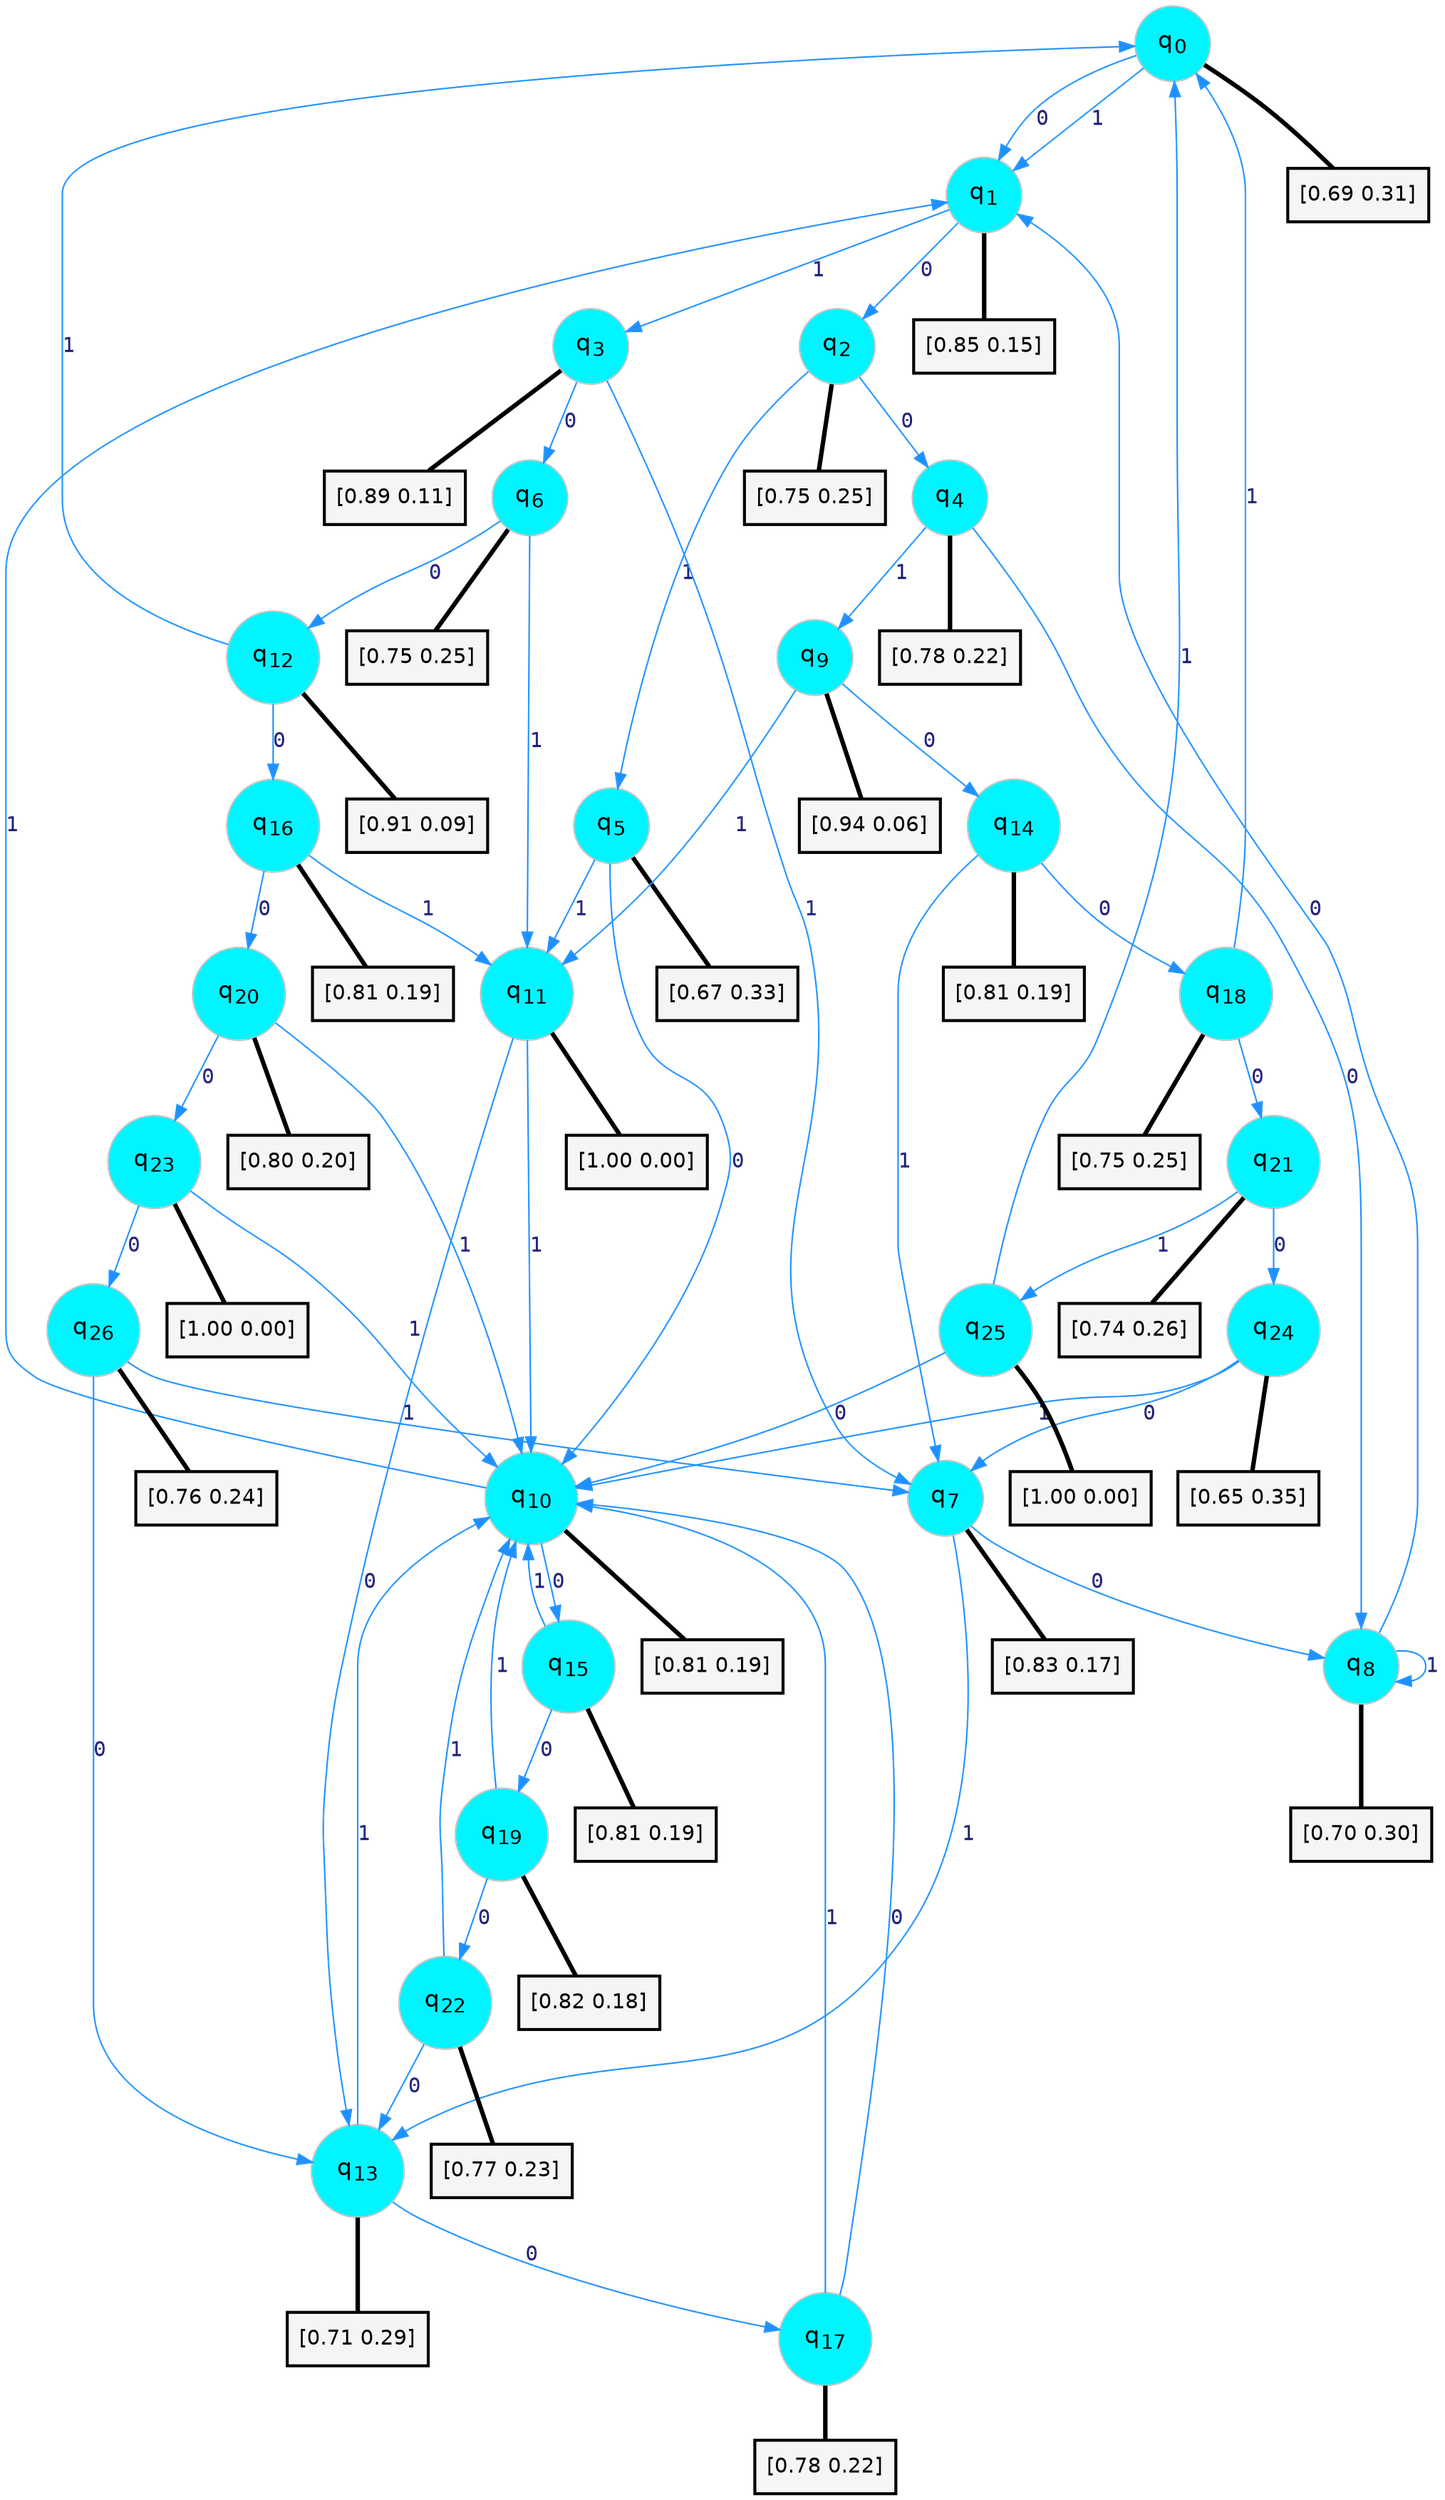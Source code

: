 digraph G {
graph [
bgcolor=transparent, dpi=300, rankdir=TD, size="40,25"];
node [
color=gray, fillcolor=turquoise1, fontcolor=black, fontname=Helvetica, fontsize=16, fontweight=bold, shape=circle, style=filled];
edge [
arrowsize=1, color=dodgerblue1, fontcolor=midnightblue, fontname=courier, fontweight=bold, penwidth=1, style=solid, weight=20];
0[label=<q<SUB>0</SUB>>];
1[label=<q<SUB>1</SUB>>];
2[label=<q<SUB>2</SUB>>];
3[label=<q<SUB>3</SUB>>];
4[label=<q<SUB>4</SUB>>];
5[label=<q<SUB>5</SUB>>];
6[label=<q<SUB>6</SUB>>];
7[label=<q<SUB>7</SUB>>];
8[label=<q<SUB>8</SUB>>];
9[label=<q<SUB>9</SUB>>];
10[label=<q<SUB>10</SUB>>];
11[label=<q<SUB>11</SUB>>];
12[label=<q<SUB>12</SUB>>];
13[label=<q<SUB>13</SUB>>];
14[label=<q<SUB>14</SUB>>];
15[label=<q<SUB>15</SUB>>];
16[label=<q<SUB>16</SUB>>];
17[label=<q<SUB>17</SUB>>];
18[label=<q<SUB>18</SUB>>];
19[label=<q<SUB>19</SUB>>];
20[label=<q<SUB>20</SUB>>];
21[label=<q<SUB>21</SUB>>];
22[label=<q<SUB>22</SUB>>];
23[label=<q<SUB>23</SUB>>];
24[label=<q<SUB>24</SUB>>];
25[label=<q<SUB>25</SUB>>];
26[label=<q<SUB>26</SUB>>];
27[label="[0.69 0.31]", shape=box,fontcolor=black, fontname=Helvetica, fontsize=14, penwidth=2, fillcolor=whitesmoke,color=black];
28[label="[0.85 0.15]", shape=box,fontcolor=black, fontname=Helvetica, fontsize=14, penwidth=2, fillcolor=whitesmoke,color=black];
29[label="[0.75 0.25]", shape=box,fontcolor=black, fontname=Helvetica, fontsize=14, penwidth=2, fillcolor=whitesmoke,color=black];
30[label="[0.89 0.11]", shape=box,fontcolor=black, fontname=Helvetica, fontsize=14, penwidth=2, fillcolor=whitesmoke,color=black];
31[label="[0.78 0.22]", shape=box,fontcolor=black, fontname=Helvetica, fontsize=14, penwidth=2, fillcolor=whitesmoke,color=black];
32[label="[0.67 0.33]", shape=box,fontcolor=black, fontname=Helvetica, fontsize=14, penwidth=2, fillcolor=whitesmoke,color=black];
33[label="[0.75 0.25]", shape=box,fontcolor=black, fontname=Helvetica, fontsize=14, penwidth=2, fillcolor=whitesmoke,color=black];
34[label="[0.83 0.17]", shape=box,fontcolor=black, fontname=Helvetica, fontsize=14, penwidth=2, fillcolor=whitesmoke,color=black];
35[label="[0.70 0.30]", shape=box,fontcolor=black, fontname=Helvetica, fontsize=14, penwidth=2, fillcolor=whitesmoke,color=black];
36[label="[0.94 0.06]", shape=box,fontcolor=black, fontname=Helvetica, fontsize=14, penwidth=2, fillcolor=whitesmoke,color=black];
37[label="[0.81 0.19]", shape=box,fontcolor=black, fontname=Helvetica, fontsize=14, penwidth=2, fillcolor=whitesmoke,color=black];
38[label="[1.00 0.00]", shape=box,fontcolor=black, fontname=Helvetica, fontsize=14, penwidth=2, fillcolor=whitesmoke,color=black];
39[label="[0.91 0.09]", shape=box,fontcolor=black, fontname=Helvetica, fontsize=14, penwidth=2, fillcolor=whitesmoke,color=black];
40[label="[0.71 0.29]", shape=box,fontcolor=black, fontname=Helvetica, fontsize=14, penwidth=2, fillcolor=whitesmoke,color=black];
41[label="[0.81 0.19]", shape=box,fontcolor=black, fontname=Helvetica, fontsize=14, penwidth=2, fillcolor=whitesmoke,color=black];
42[label="[0.81 0.19]", shape=box,fontcolor=black, fontname=Helvetica, fontsize=14, penwidth=2, fillcolor=whitesmoke,color=black];
43[label="[0.81 0.19]", shape=box,fontcolor=black, fontname=Helvetica, fontsize=14, penwidth=2, fillcolor=whitesmoke,color=black];
44[label="[0.78 0.22]", shape=box,fontcolor=black, fontname=Helvetica, fontsize=14, penwidth=2, fillcolor=whitesmoke,color=black];
45[label="[0.75 0.25]", shape=box,fontcolor=black, fontname=Helvetica, fontsize=14, penwidth=2, fillcolor=whitesmoke,color=black];
46[label="[0.82 0.18]", shape=box,fontcolor=black, fontname=Helvetica, fontsize=14, penwidth=2, fillcolor=whitesmoke,color=black];
47[label="[0.80 0.20]", shape=box,fontcolor=black, fontname=Helvetica, fontsize=14, penwidth=2, fillcolor=whitesmoke,color=black];
48[label="[0.74 0.26]", shape=box,fontcolor=black, fontname=Helvetica, fontsize=14, penwidth=2, fillcolor=whitesmoke,color=black];
49[label="[0.77 0.23]", shape=box,fontcolor=black, fontname=Helvetica, fontsize=14, penwidth=2, fillcolor=whitesmoke,color=black];
50[label="[1.00 0.00]", shape=box,fontcolor=black, fontname=Helvetica, fontsize=14, penwidth=2, fillcolor=whitesmoke,color=black];
51[label="[0.65 0.35]", shape=box,fontcolor=black, fontname=Helvetica, fontsize=14, penwidth=2, fillcolor=whitesmoke,color=black];
52[label="[1.00 0.00]", shape=box,fontcolor=black, fontname=Helvetica, fontsize=14, penwidth=2, fillcolor=whitesmoke,color=black];
53[label="[0.76 0.24]", shape=box,fontcolor=black, fontname=Helvetica, fontsize=14, penwidth=2, fillcolor=whitesmoke,color=black];
0->1 [label=0];
0->1 [label=1];
0->27 [arrowhead=none, penwidth=3,color=black];
1->2 [label=0];
1->3 [label=1];
1->28 [arrowhead=none, penwidth=3,color=black];
2->4 [label=0];
2->5 [label=1];
2->29 [arrowhead=none, penwidth=3,color=black];
3->6 [label=0];
3->7 [label=1];
3->30 [arrowhead=none, penwidth=3,color=black];
4->8 [label=0];
4->9 [label=1];
4->31 [arrowhead=none, penwidth=3,color=black];
5->10 [label=0];
5->11 [label=1];
5->32 [arrowhead=none, penwidth=3,color=black];
6->12 [label=0];
6->11 [label=1];
6->33 [arrowhead=none, penwidth=3,color=black];
7->8 [label=0];
7->13 [label=1];
7->34 [arrowhead=none, penwidth=3,color=black];
8->1 [label=0];
8->8 [label=1];
8->35 [arrowhead=none, penwidth=3,color=black];
9->14 [label=0];
9->11 [label=1];
9->36 [arrowhead=none, penwidth=3,color=black];
10->15 [label=0];
10->1 [label=1];
10->37 [arrowhead=none, penwidth=3,color=black];
11->13 [label=0];
11->10 [label=1];
11->38 [arrowhead=none, penwidth=3,color=black];
12->16 [label=0];
12->0 [label=1];
12->39 [arrowhead=none, penwidth=3,color=black];
13->17 [label=0];
13->10 [label=1];
13->40 [arrowhead=none, penwidth=3,color=black];
14->18 [label=0];
14->7 [label=1];
14->41 [arrowhead=none, penwidth=3,color=black];
15->19 [label=0];
15->10 [label=1];
15->42 [arrowhead=none, penwidth=3,color=black];
16->20 [label=0];
16->11 [label=1];
16->43 [arrowhead=none, penwidth=3,color=black];
17->10 [label=0];
17->10 [label=1];
17->44 [arrowhead=none, penwidth=3,color=black];
18->21 [label=0];
18->0 [label=1];
18->45 [arrowhead=none, penwidth=3,color=black];
19->22 [label=0];
19->10 [label=1];
19->46 [arrowhead=none, penwidth=3,color=black];
20->23 [label=0];
20->10 [label=1];
20->47 [arrowhead=none, penwidth=3,color=black];
21->24 [label=0];
21->25 [label=1];
21->48 [arrowhead=none, penwidth=3,color=black];
22->13 [label=0];
22->10 [label=1];
22->49 [arrowhead=none, penwidth=3,color=black];
23->26 [label=0];
23->10 [label=1];
23->50 [arrowhead=none, penwidth=3,color=black];
24->7 [label=0];
24->10 [label=1];
24->51 [arrowhead=none, penwidth=3,color=black];
25->10 [label=0];
25->0 [label=1];
25->52 [arrowhead=none, penwidth=3,color=black];
26->13 [label=0];
26->7 [label=1];
26->53 [arrowhead=none, penwidth=3,color=black];
}
